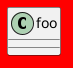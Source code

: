 {
  "sha1": "3zhbyv01ett0dc2i54vt9zxk5f469ay",
  "insertion": {
    "when": "2024-05-30T20:48:20.394Z",
    "url": "https://github.com/plantuml/plantuml/commit/f2b9f03e154fd8f075e4e91988a8ee4118d61595#commitcomment-60201184",
    "user": "plantuml@gmail.com"
  }
}
@startuml
skinparam BackgroundColor red
class foo
@enduml
